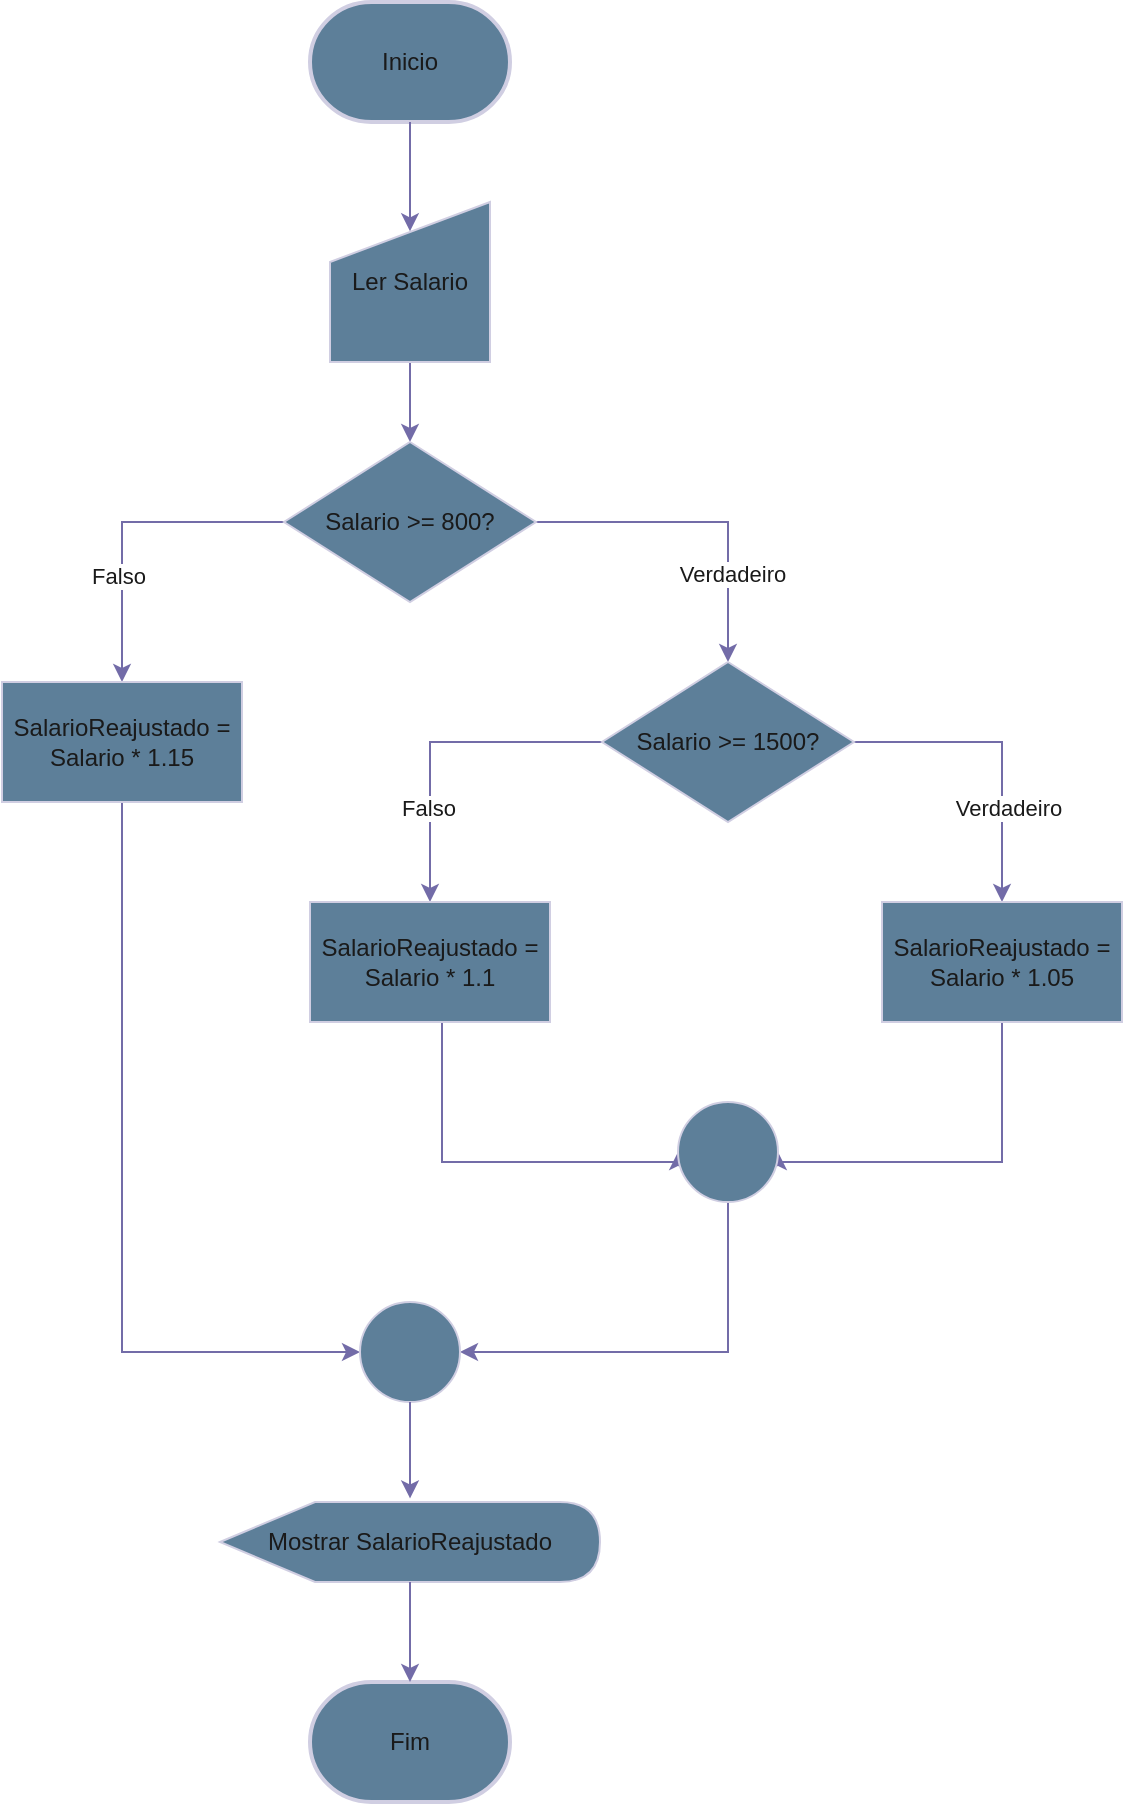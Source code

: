 <mxfile version="26.2.6">
  <diagram id="C5RBs43oDa-KdzZeNtuy" name="Page-1">
    <mxGraphModel dx="1898" dy="1022" grid="1" gridSize="10" guides="1" tooltips="1" connect="1" arrows="1" fold="1" page="1" pageScale="1" pageWidth="827" pageHeight="1169" math="0" shadow="0">
      <root>
        <mxCell id="WIyWlLk6GJQsqaUBKTNV-0" />
        <mxCell id="WIyWlLk6GJQsqaUBKTNV-1" parent="WIyWlLk6GJQsqaUBKTNV-0" />
        <mxCell id="IW7OCwPcUv7R2dquPZn1-0" value="Fim" style="strokeWidth=2;html=1;shape=mxgraph.flowchart.terminator;whiteSpace=wrap;strokeColor=#D0CEE2;fontColor=#1A1A1A;fillColor=#5D7F99;" vertex="1" parent="WIyWlLk6GJQsqaUBKTNV-1">
          <mxGeometry x="288" y="974" width="100" height="60" as="geometry" />
        </mxCell>
        <mxCell id="IW7OCwPcUv7R2dquPZn1-1" value="Inicio" style="strokeWidth=2;html=1;shape=mxgraph.flowchart.terminator;whiteSpace=wrap;strokeColor=#D0CEE2;fontColor=#1A1A1A;fillColor=#5D7F99;" vertex="1" parent="WIyWlLk6GJQsqaUBKTNV-1">
          <mxGeometry x="288" y="134" width="100" height="60" as="geometry" />
        </mxCell>
        <mxCell id="IW7OCwPcUv7R2dquPZn1-23" style="edgeStyle=orthogonalEdgeStyle;rounded=0;orthogonalLoop=1;jettySize=auto;html=1;entryX=0.5;entryY=0;entryDx=0;entryDy=0;strokeColor=#736CA8;fontColor=#1A1A1A;" edge="1" parent="WIyWlLk6GJQsqaUBKTNV-1" source="IW7OCwPcUv7R2dquPZn1-2" target="IW7OCwPcUv7R2dquPZn1-3">
          <mxGeometry relative="1" as="geometry" />
        </mxCell>
        <mxCell id="IW7OCwPcUv7R2dquPZn1-2" value="Ler Salario" style="shape=manualInput;whiteSpace=wrap;html=1;strokeColor=#D0CEE2;fontColor=#1A1A1A;fillColor=#5D7F99;" vertex="1" parent="WIyWlLk6GJQsqaUBKTNV-1">
          <mxGeometry x="298" y="234" width="80" height="80" as="geometry" />
        </mxCell>
        <mxCell id="IW7OCwPcUv7R2dquPZn1-5" style="edgeStyle=orthogonalEdgeStyle;rounded=0;orthogonalLoop=1;jettySize=auto;html=1;entryX=0.5;entryY=0;entryDx=0;entryDy=0;strokeColor=#736CA8;fontColor=#1A1A1A;" edge="1" parent="WIyWlLk6GJQsqaUBKTNV-1" source="IW7OCwPcUv7R2dquPZn1-3" target="IW7OCwPcUv7R2dquPZn1-4">
          <mxGeometry relative="1" as="geometry" />
        </mxCell>
        <mxCell id="IW7OCwPcUv7R2dquPZn1-13" value="Verdadeiro" style="edgeLabel;html=1;align=center;verticalAlign=middle;resizable=0;points=[];strokeColor=#D0CEE2;fontColor=#1A1A1A;fillColor=#5D7F99;" vertex="1" connectable="0" parent="IW7OCwPcUv7R2dquPZn1-5">
          <mxGeometry x="0.465" y="2" relative="1" as="geometry">
            <mxPoint as="offset" />
          </mxGeometry>
        </mxCell>
        <mxCell id="IW7OCwPcUv7R2dquPZn1-7" style="edgeStyle=orthogonalEdgeStyle;rounded=0;orthogonalLoop=1;jettySize=auto;html=1;entryX=0.5;entryY=0;entryDx=0;entryDy=0;strokeColor=#736CA8;fontColor=#1A1A1A;" edge="1" parent="WIyWlLk6GJQsqaUBKTNV-1" source="IW7OCwPcUv7R2dquPZn1-3" target="IW7OCwPcUv7R2dquPZn1-6">
          <mxGeometry relative="1" as="geometry" />
        </mxCell>
        <mxCell id="IW7OCwPcUv7R2dquPZn1-12" value="Falso" style="edgeLabel;html=1;align=center;verticalAlign=middle;resizable=0;points=[];strokeColor=#D0CEE2;fontColor=#1A1A1A;fillColor=#5D7F99;" vertex="1" connectable="0" parent="IW7OCwPcUv7R2dquPZn1-7">
          <mxGeometry x="0.337" y="-2" relative="1" as="geometry">
            <mxPoint as="offset" />
          </mxGeometry>
        </mxCell>
        <mxCell id="IW7OCwPcUv7R2dquPZn1-3" value="Salario &amp;gt;= 800?" style="rhombus;whiteSpace=wrap;html=1;strokeColor=#D0CEE2;fontColor=#1A1A1A;fillColor=#5D7F99;" vertex="1" parent="WIyWlLk6GJQsqaUBKTNV-1">
          <mxGeometry x="275" y="354" width="126" height="80" as="geometry" />
        </mxCell>
        <mxCell id="IW7OCwPcUv7R2dquPZn1-10" style="edgeStyle=orthogonalEdgeStyle;rounded=0;orthogonalLoop=1;jettySize=auto;html=1;entryX=0.5;entryY=0;entryDx=0;entryDy=0;strokeColor=#736CA8;fontColor=#1A1A1A;" edge="1" parent="WIyWlLk6GJQsqaUBKTNV-1" source="IW7OCwPcUv7R2dquPZn1-4" target="IW7OCwPcUv7R2dquPZn1-9">
          <mxGeometry relative="1" as="geometry" />
        </mxCell>
        <mxCell id="IW7OCwPcUv7R2dquPZn1-15" value="Verdadeiro" style="edgeLabel;html=1;align=center;verticalAlign=middle;resizable=0;points=[];strokeColor=#D0CEE2;fontColor=#1A1A1A;fillColor=#5D7F99;" vertex="1" connectable="0" parent="IW7OCwPcUv7R2dquPZn1-10">
          <mxGeometry x="0.384" y="3" relative="1" as="geometry">
            <mxPoint as="offset" />
          </mxGeometry>
        </mxCell>
        <mxCell id="IW7OCwPcUv7R2dquPZn1-11" style="edgeStyle=orthogonalEdgeStyle;rounded=0;orthogonalLoop=1;jettySize=auto;html=1;entryX=0.5;entryY=0;entryDx=0;entryDy=0;strokeColor=#736CA8;fontColor=#1A1A1A;" edge="1" parent="WIyWlLk6GJQsqaUBKTNV-1" source="IW7OCwPcUv7R2dquPZn1-4" target="IW7OCwPcUv7R2dquPZn1-8">
          <mxGeometry relative="1" as="geometry" />
        </mxCell>
        <mxCell id="IW7OCwPcUv7R2dquPZn1-14" value="Falso" style="edgeLabel;html=1;align=center;verticalAlign=middle;resizable=0;points=[];strokeColor=#D0CEE2;fontColor=#1A1A1A;fillColor=#5D7F99;" vertex="1" connectable="0" parent="IW7OCwPcUv7R2dquPZn1-11">
          <mxGeometry x="0.429" y="-1" relative="1" as="geometry">
            <mxPoint as="offset" />
          </mxGeometry>
        </mxCell>
        <mxCell id="IW7OCwPcUv7R2dquPZn1-4" value="Salario &amp;gt;= 1500?" style="rhombus;whiteSpace=wrap;html=1;strokeColor=#D0CEE2;fontColor=#1A1A1A;fillColor=#5D7F99;" vertex="1" parent="WIyWlLk6GJQsqaUBKTNV-1">
          <mxGeometry x="434" y="464" width="126" height="80" as="geometry" />
        </mxCell>
        <mxCell id="IW7OCwPcUv7R2dquPZn1-20" style="edgeStyle=orthogonalEdgeStyle;rounded=0;orthogonalLoop=1;jettySize=auto;html=1;entryX=0;entryY=0.5;entryDx=0;entryDy=0;strokeColor=#736CA8;fontColor=#1A1A1A;" edge="1" parent="WIyWlLk6GJQsqaUBKTNV-1" source="IW7OCwPcUv7R2dquPZn1-6" target="IW7OCwPcUv7R2dquPZn1-19">
          <mxGeometry relative="1" as="geometry">
            <Array as="points">
              <mxPoint x="194" y="809" />
            </Array>
          </mxGeometry>
        </mxCell>
        <mxCell id="IW7OCwPcUv7R2dquPZn1-6" value="SalarioReajustado = Salario * 1.15" style="rounded=0;whiteSpace=wrap;html=1;strokeColor=#D0CEE2;fontColor=#1A1A1A;fillColor=#5D7F99;" vertex="1" parent="WIyWlLk6GJQsqaUBKTNV-1">
          <mxGeometry x="134" y="474" width="120" height="60" as="geometry" />
        </mxCell>
        <mxCell id="IW7OCwPcUv7R2dquPZn1-17" style="edgeStyle=orthogonalEdgeStyle;rounded=0;orthogonalLoop=1;jettySize=auto;html=1;entryX=0;entryY=0.5;entryDx=0;entryDy=0;strokeColor=#736CA8;fontColor=#1A1A1A;" edge="1" parent="WIyWlLk6GJQsqaUBKTNV-1" source="IW7OCwPcUv7R2dquPZn1-8" target="IW7OCwPcUv7R2dquPZn1-16">
          <mxGeometry relative="1" as="geometry">
            <Array as="points">
              <mxPoint x="354" y="714" />
              <mxPoint x="472" y="714" />
            </Array>
          </mxGeometry>
        </mxCell>
        <mxCell id="IW7OCwPcUv7R2dquPZn1-8" value="SalarioReajustado = Salario * 1.1" style="rounded=0;whiteSpace=wrap;html=1;strokeColor=#D0CEE2;fontColor=#1A1A1A;fillColor=#5D7F99;" vertex="1" parent="WIyWlLk6GJQsqaUBKTNV-1">
          <mxGeometry x="288" y="584" width="120" height="60" as="geometry" />
        </mxCell>
        <mxCell id="IW7OCwPcUv7R2dquPZn1-18" style="edgeStyle=orthogonalEdgeStyle;rounded=0;orthogonalLoop=1;jettySize=auto;html=1;entryX=1;entryY=0.5;entryDx=0;entryDy=0;strokeColor=#736CA8;fontColor=#1A1A1A;" edge="1" parent="WIyWlLk6GJQsqaUBKTNV-1" source="IW7OCwPcUv7R2dquPZn1-9" target="IW7OCwPcUv7R2dquPZn1-16">
          <mxGeometry relative="1" as="geometry">
            <Array as="points">
              <mxPoint x="634" y="714" />
              <mxPoint x="522" y="714" />
            </Array>
          </mxGeometry>
        </mxCell>
        <mxCell id="IW7OCwPcUv7R2dquPZn1-9" value="SalarioReajustado = Salario * 1.05" style="rounded=0;whiteSpace=wrap;html=1;strokeColor=#D0CEE2;fontColor=#1A1A1A;fillColor=#5D7F99;" vertex="1" parent="WIyWlLk6GJQsqaUBKTNV-1">
          <mxGeometry x="574" y="584" width="120" height="60" as="geometry" />
        </mxCell>
        <mxCell id="IW7OCwPcUv7R2dquPZn1-21" style="edgeStyle=orthogonalEdgeStyle;rounded=0;orthogonalLoop=1;jettySize=auto;html=1;entryX=1;entryY=0.5;entryDx=0;entryDy=0;strokeColor=#736CA8;fontColor=#1A1A1A;" edge="1" parent="WIyWlLk6GJQsqaUBKTNV-1" source="IW7OCwPcUv7R2dquPZn1-16" target="IW7OCwPcUv7R2dquPZn1-19">
          <mxGeometry relative="1" as="geometry">
            <Array as="points">
              <mxPoint x="497" y="809" />
            </Array>
          </mxGeometry>
        </mxCell>
        <mxCell id="IW7OCwPcUv7R2dquPZn1-16" value="" style="ellipse;whiteSpace=wrap;html=1;aspect=fixed;strokeColor=#D0CEE2;fontColor=#1A1A1A;fillColor=#5D7F99;" vertex="1" parent="WIyWlLk6GJQsqaUBKTNV-1">
          <mxGeometry x="472" y="684" width="50" height="50" as="geometry" />
        </mxCell>
        <mxCell id="IW7OCwPcUv7R2dquPZn1-19" value="" style="ellipse;whiteSpace=wrap;html=1;aspect=fixed;strokeColor=#D0CEE2;fontColor=#1A1A1A;fillColor=#5D7F99;" vertex="1" parent="WIyWlLk6GJQsqaUBKTNV-1">
          <mxGeometry x="313" y="784" width="50" height="50" as="geometry" />
        </mxCell>
        <mxCell id="IW7OCwPcUv7R2dquPZn1-22" style="edgeStyle=orthogonalEdgeStyle;rounded=0;orthogonalLoop=1;jettySize=auto;html=1;entryX=0.5;entryY=0.183;entryDx=0;entryDy=0;entryPerimeter=0;strokeColor=#736CA8;fontColor=#1A1A1A;" edge="1" parent="WIyWlLk6GJQsqaUBKTNV-1" source="IW7OCwPcUv7R2dquPZn1-1" target="IW7OCwPcUv7R2dquPZn1-2">
          <mxGeometry relative="1" as="geometry" />
        </mxCell>
        <mxCell id="IW7OCwPcUv7R2dquPZn1-24" value="Mostrar SalarioReajustado" style="shape=display;whiteSpace=wrap;html=1;strokeColor=#D0CEE2;fontColor=#1A1A1A;fillColor=#5D7F99;" vertex="1" parent="WIyWlLk6GJQsqaUBKTNV-1">
          <mxGeometry x="243" y="884" width="190" height="40" as="geometry" />
        </mxCell>
        <mxCell id="IW7OCwPcUv7R2dquPZn1-25" style="edgeStyle=orthogonalEdgeStyle;rounded=0;orthogonalLoop=1;jettySize=auto;html=1;entryX=0.5;entryY=-0.045;entryDx=0;entryDy=0;entryPerimeter=0;strokeColor=#736CA8;fontColor=#1A1A1A;" edge="1" parent="WIyWlLk6GJQsqaUBKTNV-1" source="IW7OCwPcUv7R2dquPZn1-19" target="IW7OCwPcUv7R2dquPZn1-24">
          <mxGeometry relative="1" as="geometry" />
        </mxCell>
        <mxCell id="IW7OCwPcUv7R2dquPZn1-26" style="edgeStyle=orthogonalEdgeStyle;rounded=0;orthogonalLoop=1;jettySize=auto;html=1;entryX=0.5;entryY=0;entryDx=0;entryDy=0;entryPerimeter=0;strokeColor=#736CA8;fontColor=#1A1A1A;" edge="1" parent="WIyWlLk6GJQsqaUBKTNV-1" source="IW7OCwPcUv7R2dquPZn1-24" target="IW7OCwPcUv7R2dquPZn1-0">
          <mxGeometry relative="1" as="geometry" />
        </mxCell>
      </root>
    </mxGraphModel>
  </diagram>
</mxfile>
